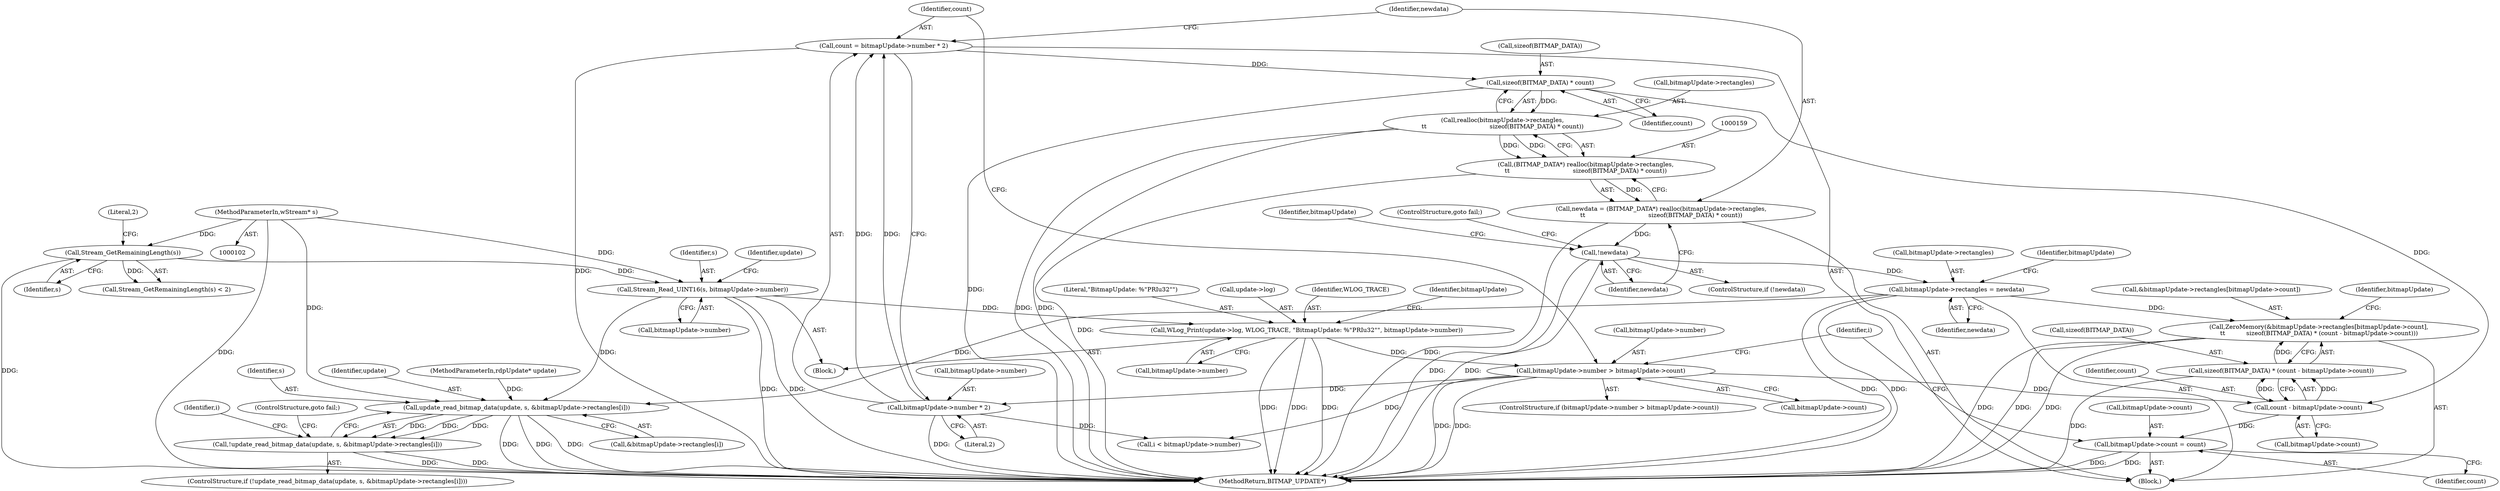 digraph "0_FreeRDP_445a5a42c500ceb80f8fa7f2c11f3682538033f3@API" {
"1000164" [label="(Call,sizeof(BITMAP_DATA) * count)"];
"1000149" [label="(Call,count = bitmapUpdate->number * 2)"];
"1000151" [label="(Call,bitmapUpdate->number * 2)"];
"1000139" [label="(Call,bitmapUpdate->number > bitmapUpdate->count)"];
"1000129" [label="(Call,WLog_Print(update->log, WLOG_TRACE, \"BitmapUpdate: %\"PRIu32\"\", bitmapUpdate->number))"];
"1000124" [label="(Call,Stream_Read_UINT16(s, bitmapUpdate->number))"];
"1000120" [label="(Call,Stream_GetRemainingLength(s))"];
"1000104" [label="(MethodParameterIn,wStream* s)"];
"1000160" [label="(Call,realloc(bitmapUpdate->rectangles,\n\t\t                                 sizeof(BITMAP_DATA) * count))"];
"1000158" [label="(Call,(BITMAP_DATA*) realloc(bitmapUpdate->rectangles,\n\t\t                                 sizeof(BITMAP_DATA) * count))"];
"1000156" [label="(Call,newdata = (BITMAP_DATA*) realloc(bitmapUpdate->rectangles,\n\t\t                                 sizeof(BITMAP_DATA) * count))"];
"1000169" [label="(Call,!newdata)"];
"1000172" [label="(Call,bitmapUpdate->rectangles = newdata)"];
"1000177" [label="(Call,ZeroMemory(&bitmapUpdate->rectangles[bitmapUpdate->count],\n\t\t           sizeof(BITMAP_DATA) * (count - bitmapUpdate->count)))"];
"1000213" [label="(Call,update_read_bitmap_data(update, s, &bitmapUpdate->rectangles[i]))"];
"1000212" [label="(Call,!update_read_bitmap_data(update, s, &bitmapUpdate->rectangles[i]))"];
"1000189" [label="(Call,count - bitmapUpdate->count)"];
"1000186" [label="(Call,sizeof(BITMAP_DATA) * (count - bitmapUpdate->count))"];
"1000194" [label="(Call,bitmapUpdate->count = count)"];
"1000209" [label="(Identifier,i)"];
"1000133" [label="(Identifier,WLOG_TRACE)"];
"1000143" [label="(Call,bitmapUpdate->count)"];
"1000173" [label="(Call,bitmapUpdate->rectangles)"];
"1000161" [label="(Call,bitmapUpdate->rectangles)"];
"1000124" [label="(Call,Stream_Read_UINT16(s, bitmapUpdate->number))"];
"1000177" [label="(Call,ZeroMemory(&bitmapUpdate->rectangles[bitmapUpdate->count],\n\t\t           sizeof(BITMAP_DATA) * (count - bitmapUpdate->count)))"];
"1000190" [label="(Identifier,count)"];
"1000194" [label="(Call,bitmapUpdate->count = count)"];
"1000156" [label="(Call,newdata = (BITMAP_DATA*) realloc(bitmapUpdate->rectangles,\n\t\t                                 sizeof(BITMAP_DATA) * count))"];
"1000168" [label="(ControlStructure,if (!newdata))"];
"1000150" [label="(Identifier,count)"];
"1000141" [label="(Identifier,bitmapUpdate)"];
"1000134" [label="(Literal,\"BitmapUpdate: %\"PRIu32\"\")"];
"1000186" [label="(Call,sizeof(BITMAP_DATA) * (count - bitmapUpdate->count))"];
"1000203" [label="(Call,i < bitmapUpdate->number)"];
"1000195" [label="(Call,bitmapUpdate->count)"];
"1000155" [label="(Literal,2)"];
"1000152" [label="(Call,bitmapUpdate->number)"];
"1000125" [label="(Identifier,s)"];
"1000212" [label="(Call,!update_read_bitmap_data(update, s, &bitmapUpdate->rectangles[i]))"];
"1000164" [label="(Call,sizeof(BITMAP_DATA) * count)"];
"1000119" [label="(Call,Stream_GetRemainingLength(s) < 2)"];
"1000174" [label="(Identifier,bitmapUpdate)"];
"1000191" [label="(Call,bitmapUpdate->count)"];
"1000140" [label="(Call,bitmapUpdate->number)"];
"1000120" [label="(Call,Stream_GetRemainingLength(s))"];
"1000105" [label="(Block,)"];
"1000198" [label="(Identifier,count)"];
"1000187" [label="(Call,sizeof(BITMAP_DATA))"];
"1000129" [label="(Call,WLog_Print(update->log, WLOG_TRACE, \"BitmapUpdate: %\"PRIu32\"\", bitmapUpdate->number))"];
"1000171" [label="(ControlStructure,goto fail;)"];
"1000211" [label="(ControlStructure,if (!update_read_bitmap_data(update, s, &bitmapUpdate->rectangles[i])))"];
"1000138" [label="(ControlStructure,if (bitmapUpdate->number > bitmapUpdate->count))"];
"1000157" [label="(Identifier,newdata)"];
"1000214" [label="(Identifier,update)"];
"1000126" [label="(Call,bitmapUpdate->number)"];
"1000130" [label="(Call,update->log)"];
"1000178" [label="(Call,&bitmapUpdate->rectangles[bitmapUpdate->count])"];
"1000201" [label="(Identifier,i)"];
"1000189" [label="(Call,count - bitmapUpdate->count)"];
"1000176" [label="(Identifier,newdata)"];
"1000213" [label="(Call,update_read_bitmap_data(update, s, &bitmapUpdate->rectangles[i]))"];
"1000233" [label="(MethodReturn,BITMAP_UPDATE*)"];
"1000135" [label="(Call,bitmapUpdate->number)"];
"1000170" [label="(Identifier,newdata)"];
"1000146" [label="(Block,)"];
"1000121" [label="(Identifier,s)"];
"1000103" [label="(MethodParameterIn,rdpUpdate* update)"];
"1000139" [label="(Call,bitmapUpdate->number > bitmapUpdate->count)"];
"1000215" [label="(Identifier,s)"];
"1000158" [label="(Call,(BITMAP_DATA*) realloc(bitmapUpdate->rectangles,\n\t\t                                 sizeof(BITMAP_DATA) * count))"];
"1000196" [label="(Identifier,bitmapUpdate)"];
"1000149" [label="(Call,count = bitmapUpdate->number * 2)"];
"1000122" [label="(Literal,2)"];
"1000172" [label="(Call,bitmapUpdate->rectangles = newdata)"];
"1000216" [label="(Call,&bitmapUpdate->rectangles[i])"];
"1000160" [label="(Call,realloc(bitmapUpdate->rectangles,\n\t\t                                 sizeof(BITMAP_DATA) * count))"];
"1000181" [label="(Identifier,bitmapUpdate)"];
"1000131" [label="(Identifier,update)"];
"1000167" [label="(Identifier,count)"];
"1000104" [label="(MethodParameterIn,wStream* s)"];
"1000222" [label="(ControlStructure,goto fail;)"];
"1000151" [label="(Call,bitmapUpdate->number * 2)"];
"1000169" [label="(Call,!newdata)"];
"1000165" [label="(Call,sizeof(BITMAP_DATA))"];
"1000164" -> "1000160"  [label="AST: "];
"1000164" -> "1000167"  [label="CFG: "];
"1000165" -> "1000164"  [label="AST: "];
"1000167" -> "1000164"  [label="AST: "];
"1000160" -> "1000164"  [label="CFG: "];
"1000164" -> "1000233"  [label="DDG: "];
"1000164" -> "1000160"  [label="DDG: "];
"1000149" -> "1000164"  [label="DDG: "];
"1000164" -> "1000189"  [label="DDG: "];
"1000149" -> "1000146"  [label="AST: "];
"1000149" -> "1000151"  [label="CFG: "];
"1000150" -> "1000149"  [label="AST: "];
"1000151" -> "1000149"  [label="AST: "];
"1000157" -> "1000149"  [label="CFG: "];
"1000149" -> "1000233"  [label="DDG: "];
"1000151" -> "1000149"  [label="DDG: "];
"1000151" -> "1000149"  [label="DDG: "];
"1000151" -> "1000155"  [label="CFG: "];
"1000152" -> "1000151"  [label="AST: "];
"1000155" -> "1000151"  [label="AST: "];
"1000151" -> "1000233"  [label="DDG: "];
"1000139" -> "1000151"  [label="DDG: "];
"1000151" -> "1000203"  [label="DDG: "];
"1000139" -> "1000138"  [label="AST: "];
"1000139" -> "1000143"  [label="CFG: "];
"1000140" -> "1000139"  [label="AST: "];
"1000143" -> "1000139"  [label="AST: "];
"1000150" -> "1000139"  [label="CFG: "];
"1000201" -> "1000139"  [label="CFG: "];
"1000139" -> "1000233"  [label="DDG: "];
"1000139" -> "1000233"  [label="DDG: "];
"1000129" -> "1000139"  [label="DDG: "];
"1000139" -> "1000189"  [label="DDG: "];
"1000139" -> "1000203"  [label="DDG: "];
"1000129" -> "1000105"  [label="AST: "];
"1000129" -> "1000135"  [label="CFG: "];
"1000130" -> "1000129"  [label="AST: "];
"1000133" -> "1000129"  [label="AST: "];
"1000134" -> "1000129"  [label="AST: "];
"1000135" -> "1000129"  [label="AST: "];
"1000141" -> "1000129"  [label="CFG: "];
"1000129" -> "1000233"  [label="DDG: "];
"1000129" -> "1000233"  [label="DDG: "];
"1000129" -> "1000233"  [label="DDG: "];
"1000124" -> "1000129"  [label="DDG: "];
"1000124" -> "1000105"  [label="AST: "];
"1000124" -> "1000126"  [label="CFG: "];
"1000125" -> "1000124"  [label="AST: "];
"1000126" -> "1000124"  [label="AST: "];
"1000131" -> "1000124"  [label="CFG: "];
"1000124" -> "1000233"  [label="DDG: "];
"1000124" -> "1000233"  [label="DDG: "];
"1000120" -> "1000124"  [label="DDG: "];
"1000104" -> "1000124"  [label="DDG: "];
"1000124" -> "1000213"  [label="DDG: "];
"1000120" -> "1000119"  [label="AST: "];
"1000120" -> "1000121"  [label="CFG: "];
"1000121" -> "1000120"  [label="AST: "];
"1000122" -> "1000120"  [label="CFG: "];
"1000120" -> "1000233"  [label="DDG: "];
"1000120" -> "1000119"  [label="DDG: "];
"1000104" -> "1000120"  [label="DDG: "];
"1000104" -> "1000102"  [label="AST: "];
"1000104" -> "1000233"  [label="DDG: "];
"1000104" -> "1000213"  [label="DDG: "];
"1000160" -> "1000158"  [label="AST: "];
"1000161" -> "1000160"  [label="AST: "];
"1000158" -> "1000160"  [label="CFG: "];
"1000160" -> "1000233"  [label="DDG: "];
"1000160" -> "1000233"  [label="DDG: "];
"1000160" -> "1000158"  [label="DDG: "];
"1000160" -> "1000158"  [label="DDG: "];
"1000158" -> "1000156"  [label="AST: "];
"1000159" -> "1000158"  [label="AST: "];
"1000156" -> "1000158"  [label="CFG: "];
"1000158" -> "1000233"  [label="DDG: "];
"1000158" -> "1000156"  [label="DDG: "];
"1000156" -> "1000146"  [label="AST: "];
"1000157" -> "1000156"  [label="AST: "];
"1000170" -> "1000156"  [label="CFG: "];
"1000156" -> "1000233"  [label="DDG: "];
"1000156" -> "1000169"  [label="DDG: "];
"1000169" -> "1000168"  [label="AST: "];
"1000169" -> "1000170"  [label="CFG: "];
"1000170" -> "1000169"  [label="AST: "];
"1000171" -> "1000169"  [label="CFG: "];
"1000174" -> "1000169"  [label="CFG: "];
"1000169" -> "1000233"  [label="DDG: "];
"1000169" -> "1000233"  [label="DDG: "];
"1000169" -> "1000172"  [label="DDG: "];
"1000172" -> "1000146"  [label="AST: "];
"1000172" -> "1000176"  [label="CFG: "];
"1000173" -> "1000172"  [label="AST: "];
"1000176" -> "1000172"  [label="AST: "];
"1000181" -> "1000172"  [label="CFG: "];
"1000172" -> "1000233"  [label="DDG: "];
"1000172" -> "1000233"  [label="DDG: "];
"1000172" -> "1000177"  [label="DDG: "];
"1000172" -> "1000213"  [label="DDG: "];
"1000177" -> "1000146"  [label="AST: "];
"1000177" -> "1000186"  [label="CFG: "];
"1000178" -> "1000177"  [label="AST: "];
"1000186" -> "1000177"  [label="AST: "];
"1000196" -> "1000177"  [label="CFG: "];
"1000177" -> "1000233"  [label="DDG: "];
"1000177" -> "1000233"  [label="DDG: "];
"1000177" -> "1000233"  [label="DDG: "];
"1000186" -> "1000177"  [label="DDG: "];
"1000213" -> "1000212"  [label="AST: "];
"1000213" -> "1000216"  [label="CFG: "];
"1000214" -> "1000213"  [label="AST: "];
"1000215" -> "1000213"  [label="AST: "];
"1000216" -> "1000213"  [label="AST: "];
"1000212" -> "1000213"  [label="CFG: "];
"1000213" -> "1000233"  [label="DDG: "];
"1000213" -> "1000233"  [label="DDG: "];
"1000213" -> "1000233"  [label="DDG: "];
"1000213" -> "1000212"  [label="DDG: "];
"1000213" -> "1000212"  [label="DDG: "];
"1000213" -> "1000212"  [label="DDG: "];
"1000103" -> "1000213"  [label="DDG: "];
"1000212" -> "1000211"  [label="AST: "];
"1000222" -> "1000212"  [label="CFG: "];
"1000209" -> "1000212"  [label="CFG: "];
"1000212" -> "1000233"  [label="DDG: "];
"1000212" -> "1000233"  [label="DDG: "];
"1000189" -> "1000186"  [label="AST: "];
"1000189" -> "1000191"  [label="CFG: "];
"1000190" -> "1000189"  [label="AST: "];
"1000191" -> "1000189"  [label="AST: "];
"1000186" -> "1000189"  [label="CFG: "];
"1000189" -> "1000186"  [label="DDG: "];
"1000189" -> "1000186"  [label="DDG: "];
"1000189" -> "1000194"  [label="DDG: "];
"1000187" -> "1000186"  [label="AST: "];
"1000186" -> "1000233"  [label="DDG: "];
"1000194" -> "1000146"  [label="AST: "];
"1000194" -> "1000198"  [label="CFG: "];
"1000195" -> "1000194"  [label="AST: "];
"1000198" -> "1000194"  [label="AST: "];
"1000201" -> "1000194"  [label="CFG: "];
"1000194" -> "1000233"  [label="DDG: "];
"1000194" -> "1000233"  [label="DDG: "];
}
